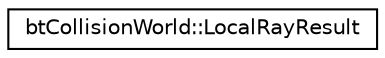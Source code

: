 digraph G
{
  edge [fontname="Helvetica",fontsize="10",labelfontname="Helvetica",labelfontsize="10"];
  node [fontname="Helvetica",fontsize="10",shape=record];
  rankdir="LR";
  Node1 [label="btCollisionWorld::LocalRayResult",height=0.2,width=0.4,color="black", fillcolor="white", style="filled",URL="$structbtCollisionWorld_1_1LocalRayResult.html"];
}
